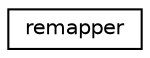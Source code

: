 digraph "Graphical Class Hierarchy"
{
  edge [fontname="Helvetica",fontsize="10",labelfontname="Helvetica",labelfontsize="10"];
  node [fontname="Helvetica",fontsize="10",shape=record];
  rankdir="LR";
  Node1 [label="remapper",height=0.2,width=0.4,color="black", fillcolor="white", style="filled",URL="$classremapper.html"];
}
